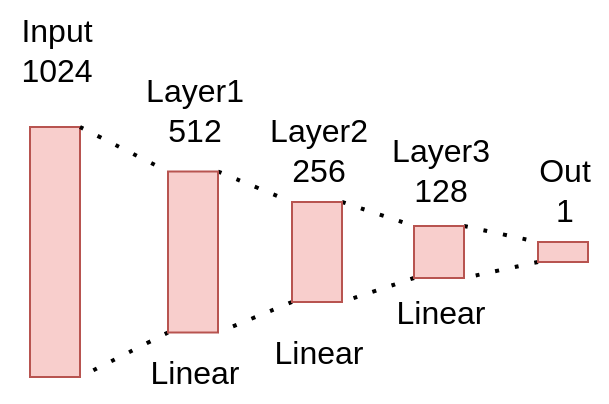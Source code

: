 <mxfile version="26.2.13">
  <diagram name="Pagina-1" id="ivWRwUBX_5r-hhQ2Fmha">
    <mxGraphModel dx="1022" dy="875" grid="0" gridSize="10" guides="1" tooltips="1" connect="1" arrows="1" fold="1" page="0" pageScale="1" pageWidth="827" pageHeight="1169" math="0" shadow="0">
      <root>
        <mxCell id="0" />
        <mxCell id="1" parent="0" />
        <mxCell id="NnwS0OQ6CparOtbuU1h_-1" value="" style="rounded=0;whiteSpace=wrap;html=1;fillColor=#f8cecc;strokeColor=#b85450;" vertex="1" parent="1">
          <mxGeometry x="-55" y="-318.5" width="25" height="125" as="geometry" />
        </mxCell>
        <mxCell id="NnwS0OQ6CparOtbuU1h_-5" value="Input&lt;br&gt;1024" style="text;html=1;align=center;verticalAlign=middle;resizable=0;points=[];autosize=1;strokeColor=none;fillColor=none;fontSize=16;" vertex="1" parent="1">
          <mxGeometry x="-69.5" y="-382" width="54" height="50" as="geometry" />
        </mxCell>
        <mxCell id="NnwS0OQ6CparOtbuU1h_-41" style="edgeStyle=none;shape=connector;curved=1;rounded=0;orthogonalLoop=1;jettySize=auto;html=1;exitX=1;exitY=0;exitDx=0;exitDy=0;entryX=0;entryY=0;entryDx=0;entryDy=0;dashed=1;dashPattern=1 4;strokeColor=default;strokeWidth=2;align=center;verticalAlign=middle;fontFamily=Helvetica;fontSize=12;fontColor=default;labelBackgroundColor=default;startFill=0;startSize=8;endArrow=none;endSize=8;" edge="1" parent="1" source="NnwS0OQ6CparOtbuU1h_-1" target="NnwS0OQ6CparOtbuU1h_-12">
          <mxGeometry relative="1" as="geometry">
            <mxPoint x="217" y="-318.5" as="sourcePoint" />
          </mxGeometry>
        </mxCell>
        <mxCell id="NnwS0OQ6CparOtbuU1h_-42" style="edgeStyle=none;shape=connector;curved=1;rounded=0;orthogonalLoop=1;jettySize=auto;html=1;exitX=1;exitY=0;exitDx=0;exitDy=0;entryX=0;entryY=0;entryDx=0;entryDy=0;dashed=1;dashPattern=1 4;strokeColor=default;strokeWidth=2;align=center;verticalAlign=middle;fontFamily=Helvetica;fontSize=12;fontColor=default;labelBackgroundColor=default;startFill=0;startSize=8;endArrow=none;endSize=8;" edge="1" parent="1" source="NnwS0OQ6CparOtbuU1h_-12" target="NnwS0OQ6CparOtbuU1h_-14">
          <mxGeometry relative="1" as="geometry" />
        </mxCell>
        <mxCell id="NnwS0OQ6CparOtbuU1h_-48" style="edgeStyle=none;shape=connector;curved=1;rounded=0;orthogonalLoop=1;jettySize=auto;html=1;exitX=0;exitY=1;exitDx=0;exitDy=0;entryX=1;entryY=1;entryDx=0;entryDy=0;dashed=1;dashPattern=1 4;strokeColor=default;strokeWidth=2;align=center;verticalAlign=middle;fontFamily=Helvetica;fontSize=12;fontColor=default;labelBackgroundColor=default;startFill=0;startSize=8;endArrow=none;endSize=8;" edge="1" parent="1" source="NnwS0OQ6CparOtbuU1h_-12" target="NnwS0OQ6CparOtbuU1h_-1">
          <mxGeometry relative="1" as="geometry">
            <mxPoint x="217" y="-193.5" as="targetPoint" />
          </mxGeometry>
        </mxCell>
        <mxCell id="NnwS0OQ6CparOtbuU1h_-12" value="" style="rounded=0;whiteSpace=wrap;html=1;fillColor=#f8cecc;strokeColor=#b85450;" vertex="1" parent="1">
          <mxGeometry x="14" y="-296.25" width="25" height="80.5" as="geometry" />
        </mxCell>
        <mxCell id="NnwS0OQ6CparOtbuU1h_-13" value="Layer1&lt;div&gt;512&lt;/div&gt;" style="text;html=1;align=center;verticalAlign=middle;resizable=0;points=[];autosize=1;strokeColor=none;fillColor=none;fontSize=16;" vertex="1" parent="1">
          <mxGeometry x="-7" y="-352" width="67" height="50" as="geometry" />
        </mxCell>
        <mxCell id="NnwS0OQ6CparOtbuU1h_-43" style="edgeStyle=none;shape=connector;curved=1;rounded=0;orthogonalLoop=1;jettySize=auto;html=1;exitX=1;exitY=0;exitDx=0;exitDy=0;entryX=0;entryY=0;entryDx=0;entryDy=0;dashed=1;dashPattern=1 4;strokeColor=default;strokeWidth=2;align=center;verticalAlign=middle;fontFamily=Helvetica;fontSize=12;fontColor=default;labelBackgroundColor=default;startFill=0;startSize=8;endArrow=none;endSize=8;" edge="1" parent="1" source="NnwS0OQ6CparOtbuU1h_-14" target="NnwS0OQ6CparOtbuU1h_-16">
          <mxGeometry relative="1" as="geometry" />
        </mxCell>
        <mxCell id="NnwS0OQ6CparOtbuU1h_-47" style="edgeStyle=none;shape=connector;curved=1;rounded=0;orthogonalLoop=1;jettySize=auto;html=1;exitX=0;exitY=1;exitDx=0;exitDy=0;entryX=1;entryY=1;entryDx=0;entryDy=0;dashed=1;dashPattern=1 4;strokeColor=default;strokeWidth=2;align=center;verticalAlign=middle;fontFamily=Helvetica;fontSize=12;fontColor=default;labelBackgroundColor=default;startFill=0;startSize=8;endArrow=none;endSize=8;" edge="1" parent="1" source="NnwS0OQ6CparOtbuU1h_-14" target="NnwS0OQ6CparOtbuU1h_-12">
          <mxGeometry relative="1" as="geometry" />
        </mxCell>
        <mxCell id="NnwS0OQ6CparOtbuU1h_-14" value="" style="rounded=0;whiteSpace=wrap;html=1;fillColor=#f8cecc;strokeColor=#b85450;" vertex="1" parent="1">
          <mxGeometry x="76" y="-281" width="25" height="50" as="geometry" />
        </mxCell>
        <mxCell id="NnwS0OQ6CparOtbuU1h_-15" value="Layer2&lt;br&gt;&lt;span style=&quot;background-color: transparent; color: light-dark(rgb(0, 0, 0), rgb(255, 255, 255));&quot;&gt;256&lt;/span&gt;" style="text;html=1;align=center;verticalAlign=middle;resizable=0;points=[];autosize=1;strokeColor=none;fillColor=none;fontSize=16;" vertex="1" parent="1">
          <mxGeometry x="55" y="-332" width="67" height="50" as="geometry" />
        </mxCell>
        <mxCell id="NnwS0OQ6CparOtbuU1h_-44" style="edgeStyle=none;shape=connector;curved=1;rounded=0;orthogonalLoop=1;jettySize=auto;html=1;exitX=1;exitY=0;exitDx=0;exitDy=0;entryX=0;entryY=0;entryDx=0;entryDy=0;dashed=1;dashPattern=1 4;strokeColor=default;strokeWidth=2;align=center;verticalAlign=middle;fontFamily=Helvetica;fontSize=12;fontColor=default;labelBackgroundColor=default;startFill=0;startSize=8;endArrow=none;endSize=8;" edge="1" parent="1" source="NnwS0OQ6CparOtbuU1h_-16" target="NnwS0OQ6CparOtbuU1h_-19">
          <mxGeometry relative="1" as="geometry" />
        </mxCell>
        <mxCell id="NnwS0OQ6CparOtbuU1h_-46" style="edgeStyle=none;shape=connector;curved=1;rounded=0;orthogonalLoop=1;jettySize=auto;html=1;exitX=0;exitY=1;exitDx=0;exitDy=0;entryX=1;entryY=1;entryDx=0;entryDy=0;dashed=1;dashPattern=1 4;strokeColor=default;strokeWidth=2;align=center;verticalAlign=middle;fontFamily=Helvetica;fontSize=12;fontColor=default;labelBackgroundColor=default;startFill=0;startSize=8;endArrow=none;endSize=8;" edge="1" parent="1" source="NnwS0OQ6CparOtbuU1h_-16" target="NnwS0OQ6CparOtbuU1h_-14">
          <mxGeometry relative="1" as="geometry" />
        </mxCell>
        <mxCell id="NnwS0OQ6CparOtbuU1h_-16" value="" style="rounded=0;whiteSpace=wrap;html=1;fillColor=#f8cecc;strokeColor=#b85450;" vertex="1" parent="1">
          <mxGeometry x="137" y="-269" width="25" height="26" as="geometry" />
        </mxCell>
        <mxCell id="NnwS0OQ6CparOtbuU1h_-17" value="Layer3&lt;div&gt;128&lt;/div&gt;" style="text;html=1;align=center;verticalAlign=middle;resizable=0;points=[];autosize=1;strokeColor=none;fillColor=none;fontSize=16;" vertex="1" parent="1">
          <mxGeometry x="116" y="-322" width="67" height="50" as="geometry" />
        </mxCell>
        <mxCell id="NnwS0OQ6CparOtbuU1h_-45" style="edgeStyle=none;shape=connector;curved=1;rounded=0;orthogonalLoop=1;jettySize=auto;html=1;exitX=0;exitY=1;exitDx=0;exitDy=0;entryX=1;entryY=1;entryDx=0;entryDy=0;dashed=1;dashPattern=1 4;strokeColor=default;strokeWidth=2;align=center;verticalAlign=middle;fontFamily=Helvetica;fontSize=12;fontColor=default;labelBackgroundColor=default;startFill=0;startSize=8;endArrow=none;endSize=8;" edge="1" parent="1" source="NnwS0OQ6CparOtbuU1h_-19" target="NnwS0OQ6CparOtbuU1h_-16">
          <mxGeometry relative="1" as="geometry" />
        </mxCell>
        <mxCell id="NnwS0OQ6CparOtbuU1h_-19" value="" style="rounded=0;whiteSpace=wrap;html=1;fillColor=#f8cecc;strokeColor=#b85450;" vertex="1" parent="1">
          <mxGeometry x="199" y="-261" width="25" height="10" as="geometry" />
        </mxCell>
        <mxCell id="NnwS0OQ6CparOtbuU1h_-24" value="Out&lt;br&gt;&lt;div&gt;1&lt;/div&gt;" style="text;html=1;align=center;verticalAlign=middle;resizable=0;points=[];autosize=1;strokeColor=none;fillColor=none;fontSize=16;" vertex="1" parent="1">
          <mxGeometry x="189.5" y="-312" width="44" height="50" as="geometry" />
        </mxCell>
        <mxCell id="NnwS0OQ6CparOtbuU1h_-58" value="Linear" style="text;html=1;align=center;verticalAlign=middle;resizable=0;points=[];autosize=1;strokeColor=none;fillColor=none;fontSize=16;" vertex="1" parent="1">
          <mxGeometry x="-4" y="-212" width="62" height="31" as="geometry" />
        </mxCell>
        <mxCell id="NnwS0OQ6CparOtbuU1h_-59" value="Linear" style="text;html=1;align=center;verticalAlign=middle;resizable=0;points=[];autosize=1;strokeColor=none;fillColor=none;fontSize=16;" vertex="1" parent="1">
          <mxGeometry x="58" y="-222" width="62" height="31" as="geometry" />
        </mxCell>
        <mxCell id="NnwS0OQ6CparOtbuU1h_-60" value="Linear" style="text;html=1;align=center;verticalAlign=middle;resizable=0;points=[];autosize=1;strokeColor=none;fillColor=none;fontSize=16;" vertex="1" parent="1">
          <mxGeometry x="119" y="-242" width="62" height="31" as="geometry" />
        </mxCell>
      </root>
    </mxGraphModel>
  </diagram>
</mxfile>
